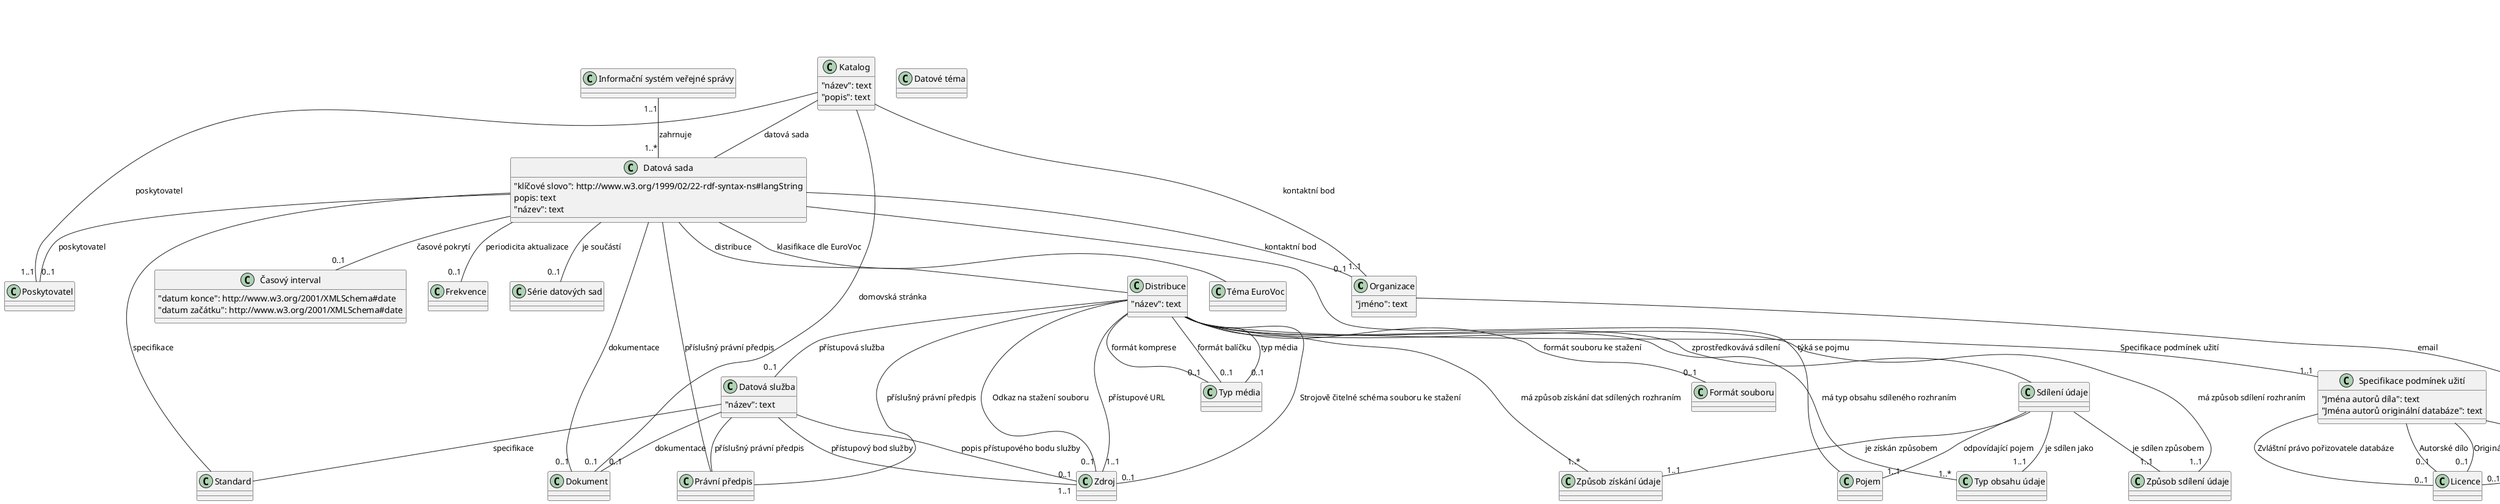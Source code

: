 @startuml
set namespaceSeparator none
class Organizace {
  "jméno": text
}

class Dokument {
}

class "Emailová adresa" {
}

class Distribuce {
  "název": text
}

class "Způsob získání údaje" {
}

class "Způsob sdílení údaje" {
}

class "Typ obsahu údaje" {
}

class "Sdílení údaje" {
}

class Pojem {
}

class "Informační systém veřejné správy" {
}

class "Datová sada" {
  "klíčové slovo": http://www.w3.org/1999/02/22-rdf-syntax-ns#langString
  popis: text
  "název​": text
}

class "Právní předpis" {
}

class "Téma EuroVoc" {
}

class Standard {
}

class "Časový interval" {
  "datum konce": http://www.w3.org/2001/XMLSchema#date
  "datum začátku": http://www.w3.org/2001/XMLSchema#date
}

class Frekvence {
}

class "Datové téma" {
}

class Poskytovatel {
}

class "Série datových sad" {
}

class Katalog {
  "název​​": text
  "popis​": text
}

class "Datová služba" {
  "název​​​": text
}

class Zdroj {
}

class "Specifikace podmínek užití" {
  "Jména autorů díla": text
  "Jména autorů originální databáze": text
}

class "Typ média" {
}

class "Formát souboru" {
}

class Licence {
}

Organizace -- "0..1" "Emailová adresa" :  email
Distribuce -- "1..*" "Způsob získání údaje" :  "má způsob získání dat sdílených rozhraním"
Distribuce -- "1..1" "Způsob sdílení údaje" :  "má způsob sdílení rozhraním"
Distribuce -- "1..*" "Typ obsahu údaje" :  "má typ obsahu sdíleného rozhraním"
Distribuce -- "Sdílení údaje" :  "zprostředkovává sdílení"
Distribuce -- "1..1" "Specifikace podmínek užití" :  "Specifikace podmínek užití​"
Distribuce -- "Právní předpis" :  "příslušný právní předpis"
Distribuce -- "1..1" Zdroj :  "přístupové URL"
Distribuce -- "0..1" "Datová služba" :  "přístupová služba"
Distribuce -- "0..1" Zdroj :  "Strojově čitelné schéma souboru ke stažení"
Distribuce -- "0..1" "Typ média" :  "formát komprese"
Distribuce -- "0..1" "Typ média" :  "formát balíčku"
Distribuce -- "0..1" "Typ média" :  "typ média"
Distribuce -- "0..1" "Formát souboru" :  "formát souboru ke stažení"
Distribuce -- "0..1" Zdroj :  "Odkaz na stažení souboru"
"Sdílení údaje" -- "1..1" Pojem :  "odpovídající pojem"
"Sdílení údaje" -- "1..1" "Způsob získání údaje" :  "je získán způsobem"
"Sdílení údaje" -- "1..1" "Typ obsahu údaje" :  "je sdílen jako"
"Sdílení údaje" -- "1..1" "Způsob sdílení údaje" :  "je sdílen způsobem"
"Informační systém veřejné správy" "1..1" -- "1..*" "Datová sada" :  zahrnuje
"Datová sada" -- Pojem :  "týká se pojmu"
"Datová sada" -- Distribuce :  distribuce
"Datová sada" -- "Právní předpis" :  "příslušný právní předpis​"
"Datová sada" -- "Téma EuroVoc" :  "klasifikace dle EuroVoc"
"Datová sada" -- Standard :  specifikace
"Datová sada" -- "0..1" Dokument :  dokumentace
"Datová sada" -- "0..1" Organizace :  "kontaktní bod"
"Datová sada" -- "0..1" "Časový interval" :  "časové pokrytí"
"Datová sada" -- "0..1" Frekvence :  "periodicita aktualizace"
"Datová sada" -- "0..1" Poskytovatel :  poskytovatel
"Datová sada" -- "0..1" "Série datových sad" :  "je součástí"
Katalog -- "Datová sada" :  "datová sada"
Katalog -- "0..1" Dokument :  "domovská stránka"
Katalog -- "1..1" Organizace :  "kontaktní bod​"
Katalog -- "1..1" Poskytovatel :  "poskytovatel​"
"Datová služba" -- "0..1" Dokument :  "dokumentace​"
"Datová služba" -- Standard :  "specifikace​"
"Datová služba" -- "0..1" Zdroj :  "popis přístupového bodu služby"
"Datová služba" -- "1..1" Zdroj :  "přístupový bod služby"
"Datová služba" -- "Právní předpis" :  "příslušný právní předpis​​"
"Specifikace podmínek užití" -- "0..1" Licence :  "Osobní údaje"
"Specifikace podmínek užití" -- "0..1" Licence :  "Zvláštní právo pořizovatele databáze"
"Specifikace podmínek užití" -- "0..1" Licence :  "Autorské dílo"
"Specifikace podmínek užití" -- "0..1" Licence :  "Originální databáze"
@enduml
